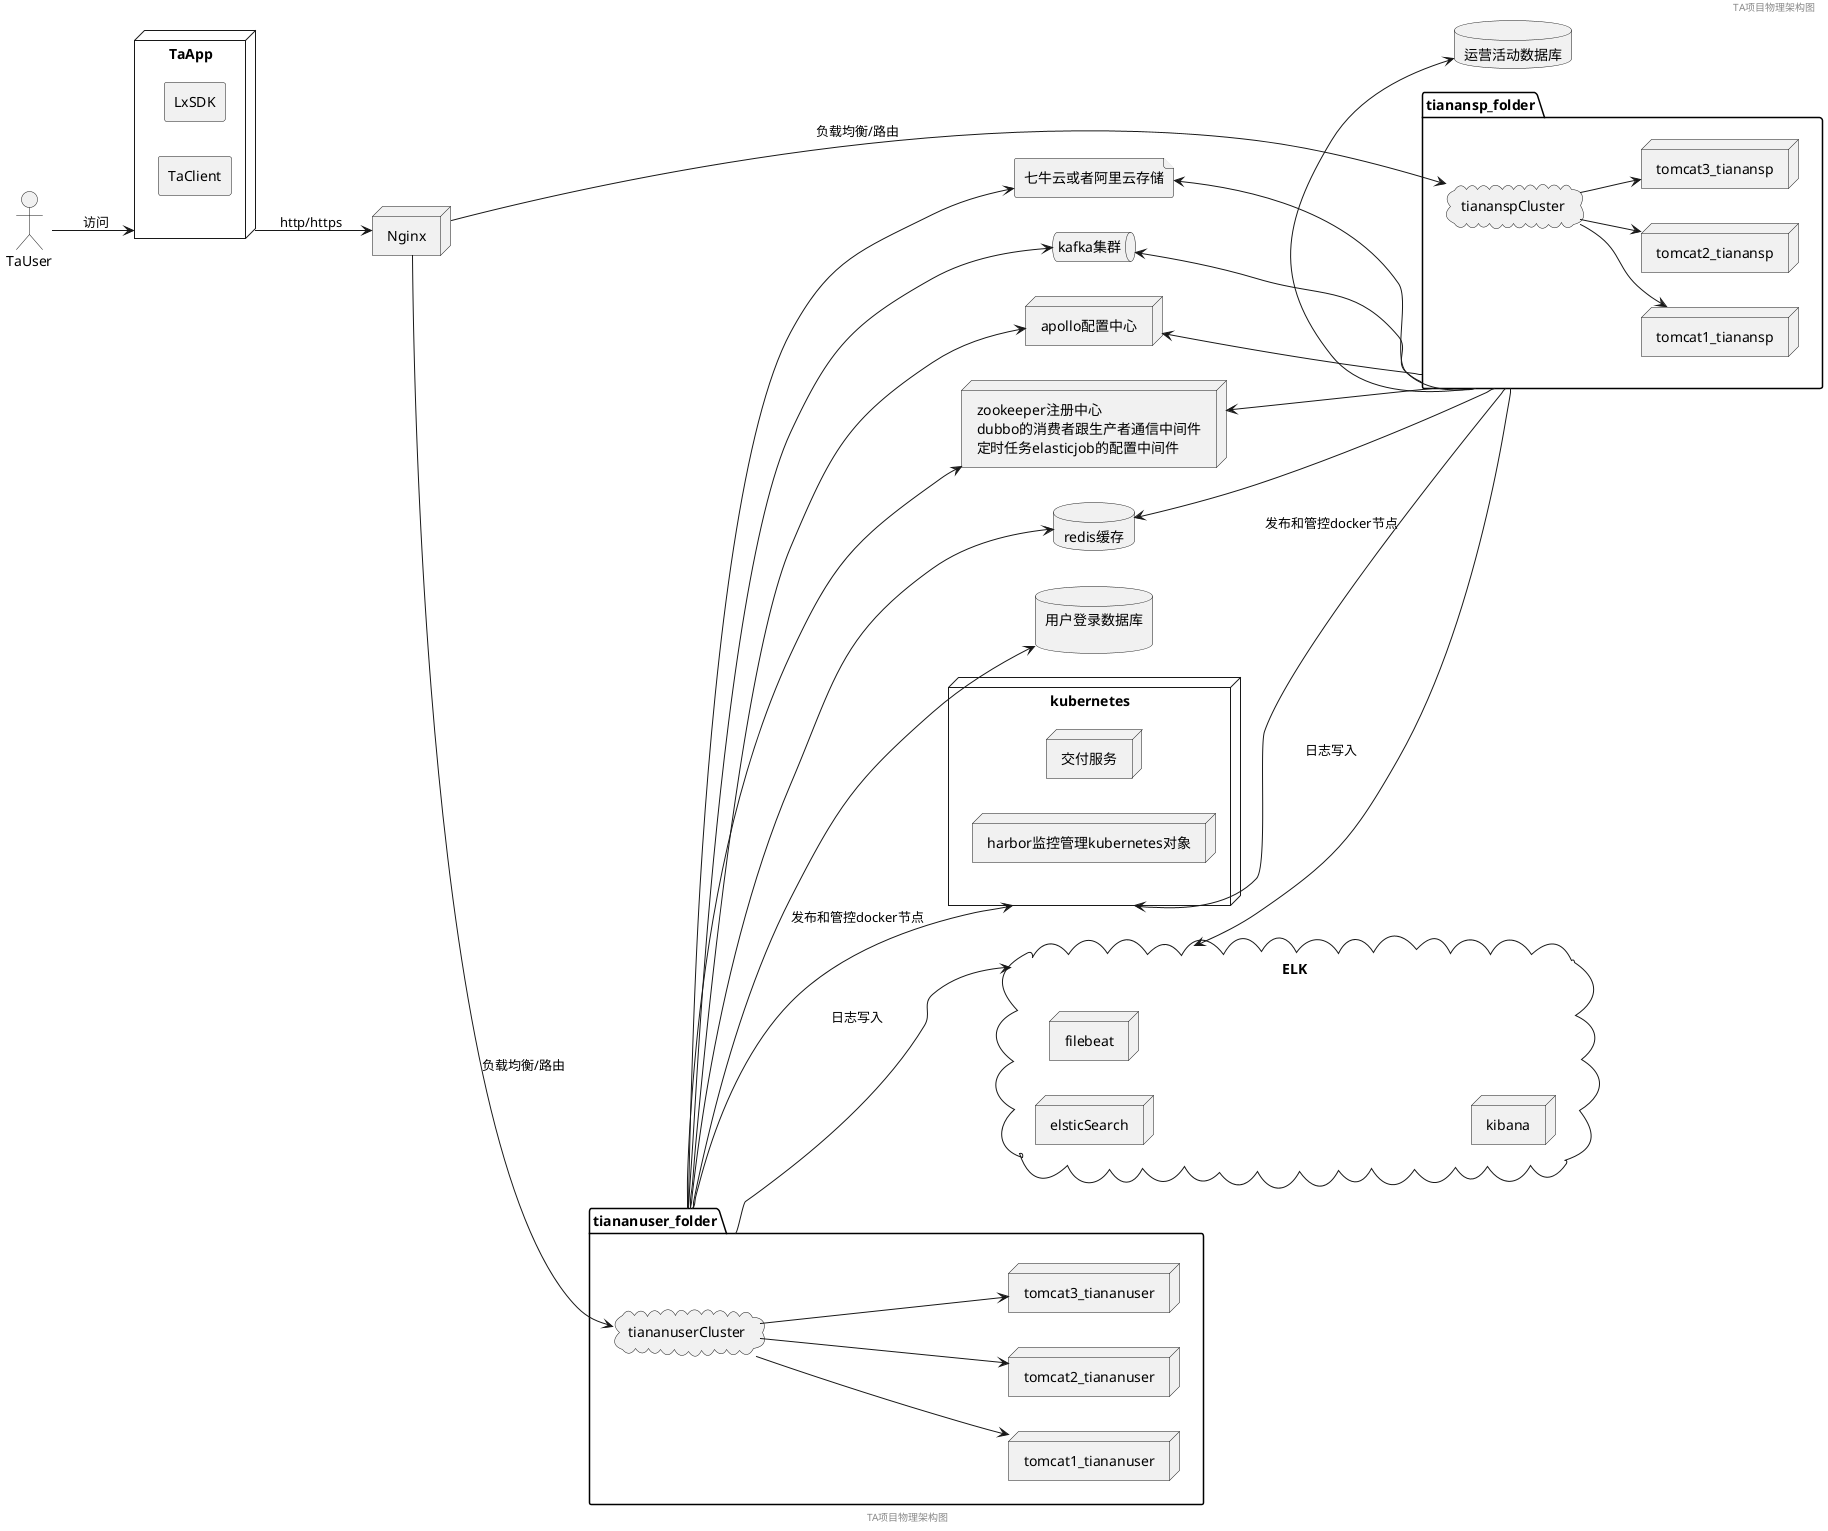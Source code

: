 @startuml

header TA项目物理架构图
footer TA项目物理架构图

left to right direction




actor TaUser as taUser
node TaApp as taApp {
    agent LxSDK as lxsdk
    agent TaClient as taClient
}

folder tiananuser_folder{
cloud tiananuserCluster
node tomcat1_tiananuser
node tomcat2_tiananuser
node tomcat3_tiananuser

tiananuserCluster -down-> tomcat1_tiananuser
tiananuserCluster -down-> tomcat2_tiananuser
tiananuserCluster -down-> tomcat3_tiananuser



}

folder tianansp_folder{
cloud tiananspCluster
node tomcat1_tianansp
node tomcat2_tianansp
node tomcat3_tianansp

tiananspCluster -down-> tomcat1_tianansp
tiananspCluster -down-> tomcat2_tianansp
tiananspCluster -down-> tomcat3_tianansp

}


node Nginx as nginx

nginx --> tiananuserCluster:负载均衡/路由
nginx --> tiananspCluster:负载均衡/路由


taUser -->  taApp : 访问
taApp --> nginx:http/https


database tiananuser_database[
    用户登录数据库

]
database tianansp_database[
    运营活动数据库
]

database redis[
    redis缓存
]


tiananuser_folder -down-> tiananuser_database
tianansp_folder -right-> tianansp_database

tiananuser_folder -down-> redis
tianansp_folder -up-> redis


node zk [
    zookeeper注册中心
    dubbo的消费者跟生产者通信中间件
    定时任务elasticjob的配置中间件
]


tiananuser_folder -down-> zk
tianansp_folder -up-> zk


node apollo [
    apollo配置中心
]

queue kafka[
    kafka集群
]


tiananuser_folder -down-> apollo
tianansp_folder -up-> apollo


tiananuser_folder -down-> kafka
tianansp_folder -up-> kafka


file fileCDN [
    七牛云或者阿里云存储
]


tiananuser_folder -down-> fileCDN
tianansp_folder -up-> fileCDN


cloud ELK {
    node elsticSearch
    node filebeat
    node kibana
}

node kubernetes{
    node healmcharts[
       交付服务
    ]
    node harbor[
        harbor监控管理kubernetes对象
    ]
}


tiananuser_folder -down-> ELK:日志写入
tianansp_folder -up-> ELK:日志写入


tiananuser_folder -down-> kubernetes:发布和管控docker节点
tianansp_folder -up-> kubernetes:发布和管控docker节点

@enduml